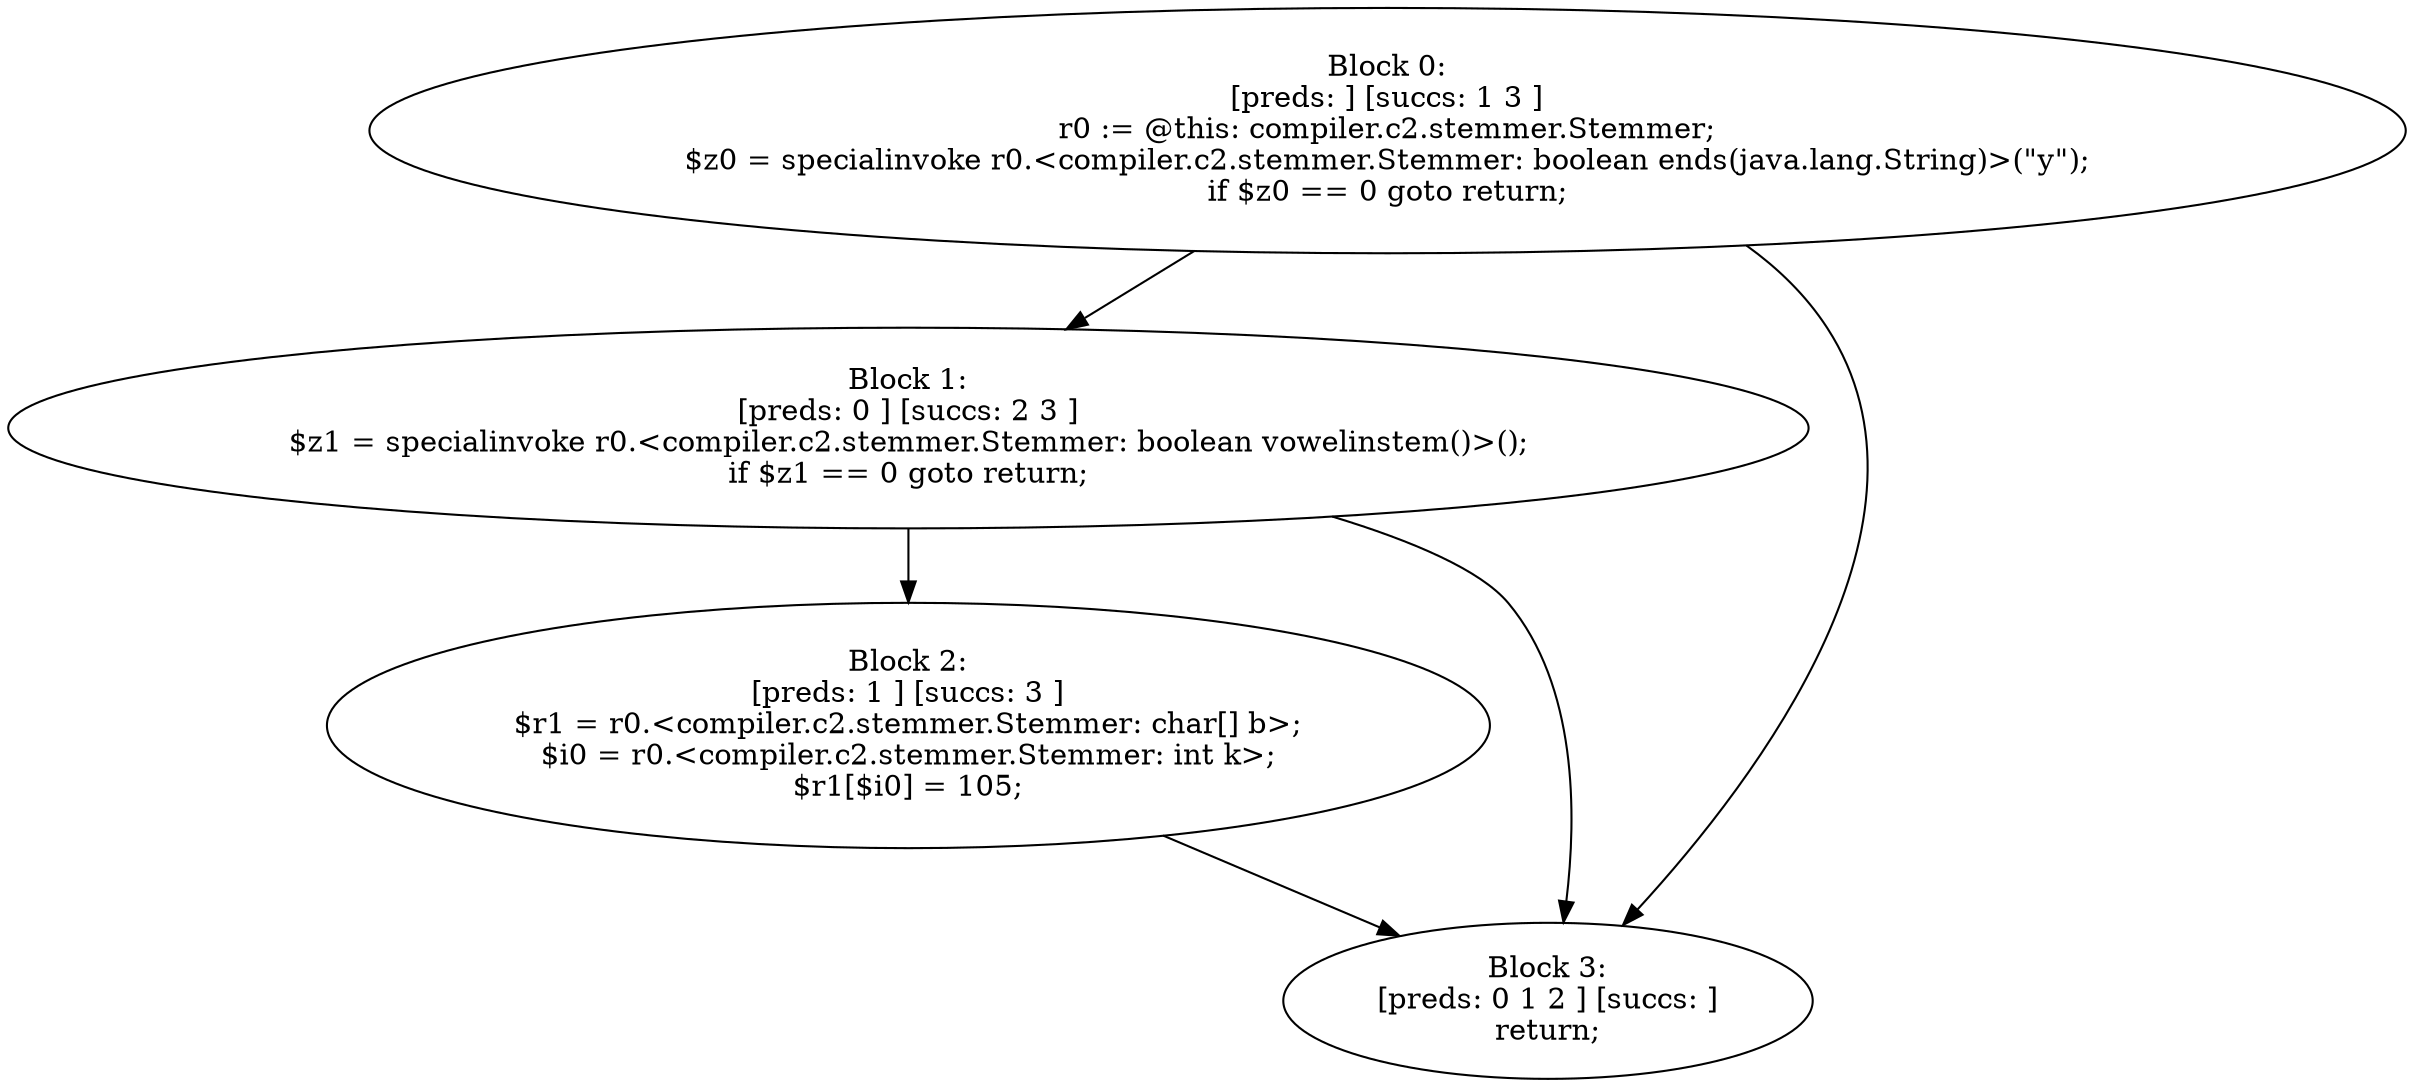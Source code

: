 digraph "unitGraph" {
    "Block 0:
[preds: ] [succs: 1 3 ]
r0 := @this: compiler.c2.stemmer.Stemmer;
$z0 = specialinvoke r0.<compiler.c2.stemmer.Stemmer: boolean ends(java.lang.String)>(\"y\");
if $z0 == 0 goto return;
"
    "Block 1:
[preds: 0 ] [succs: 2 3 ]
$z1 = specialinvoke r0.<compiler.c2.stemmer.Stemmer: boolean vowelinstem()>();
if $z1 == 0 goto return;
"
    "Block 2:
[preds: 1 ] [succs: 3 ]
$r1 = r0.<compiler.c2.stemmer.Stemmer: char[] b>;
$i0 = r0.<compiler.c2.stemmer.Stemmer: int k>;
$r1[$i0] = 105;
"
    "Block 3:
[preds: 0 1 2 ] [succs: ]
return;
"
    "Block 0:
[preds: ] [succs: 1 3 ]
r0 := @this: compiler.c2.stemmer.Stemmer;
$z0 = specialinvoke r0.<compiler.c2.stemmer.Stemmer: boolean ends(java.lang.String)>(\"y\");
if $z0 == 0 goto return;
"->"Block 1:
[preds: 0 ] [succs: 2 3 ]
$z1 = specialinvoke r0.<compiler.c2.stemmer.Stemmer: boolean vowelinstem()>();
if $z1 == 0 goto return;
";
    "Block 0:
[preds: ] [succs: 1 3 ]
r0 := @this: compiler.c2.stemmer.Stemmer;
$z0 = specialinvoke r0.<compiler.c2.stemmer.Stemmer: boolean ends(java.lang.String)>(\"y\");
if $z0 == 0 goto return;
"->"Block 3:
[preds: 0 1 2 ] [succs: ]
return;
";
    "Block 1:
[preds: 0 ] [succs: 2 3 ]
$z1 = specialinvoke r0.<compiler.c2.stemmer.Stemmer: boolean vowelinstem()>();
if $z1 == 0 goto return;
"->"Block 2:
[preds: 1 ] [succs: 3 ]
$r1 = r0.<compiler.c2.stemmer.Stemmer: char[] b>;
$i0 = r0.<compiler.c2.stemmer.Stemmer: int k>;
$r1[$i0] = 105;
";
    "Block 1:
[preds: 0 ] [succs: 2 3 ]
$z1 = specialinvoke r0.<compiler.c2.stemmer.Stemmer: boolean vowelinstem()>();
if $z1 == 0 goto return;
"->"Block 3:
[preds: 0 1 2 ] [succs: ]
return;
";
    "Block 2:
[preds: 1 ] [succs: 3 ]
$r1 = r0.<compiler.c2.stemmer.Stemmer: char[] b>;
$i0 = r0.<compiler.c2.stemmer.Stemmer: int k>;
$r1[$i0] = 105;
"->"Block 3:
[preds: 0 1 2 ] [succs: ]
return;
";
}
